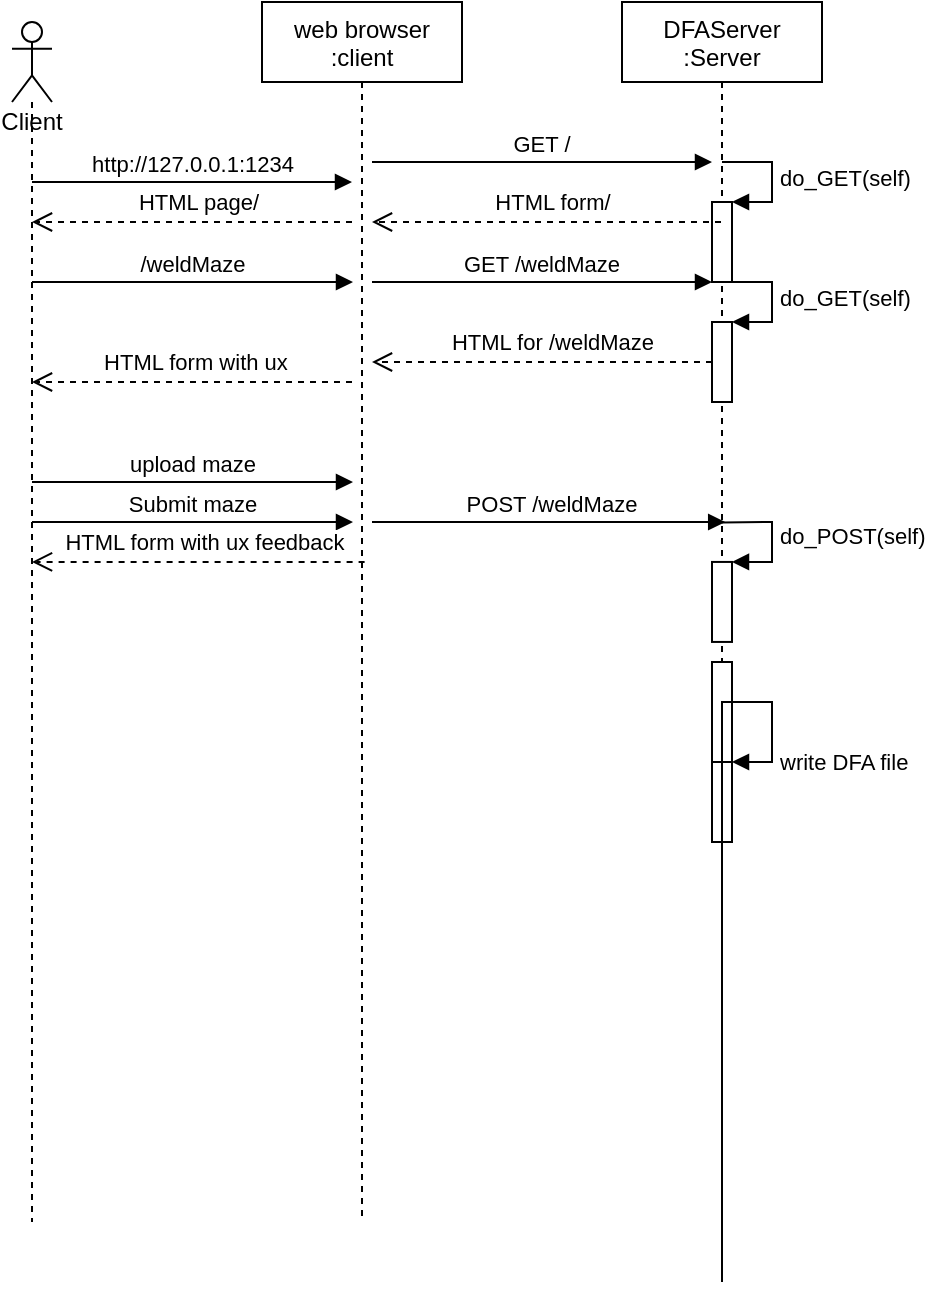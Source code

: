 <mxfile version="14.5.1" type="github">
  <diagram id="zd64AM2d0WWJBgExKvFI" name="Page-1">
    <mxGraphModel dx="1186" dy="706" grid="1" gridSize="10" guides="1" tooltips="1" connect="1" arrows="1" fold="1" page="1" pageScale="1" pageWidth="1169" pageHeight="1654" math="0" shadow="0">
      <root>
        <mxCell id="0" />
        <mxCell id="1" parent="0" />
        <mxCell id="aRFKE7H6pcQlOoRVAtGo-1" value="web browser&#xa;:client" style="shape=umlLifeline;perimeter=lifelinePerimeter;container=1;collapsible=0;recursiveResize=0;rounded=0;shadow=0;strokeWidth=1;" parent="1" vertex="1">
          <mxGeometry x="165" y="150" width="100" height="610" as="geometry" />
        </mxCell>
        <mxCell id="aRFKE7H6pcQlOoRVAtGo-2" value="DFAServer&#xa;:Server" style="shape=umlLifeline;perimeter=lifelinePerimeter;container=1;collapsible=0;recursiveResize=0;rounded=0;shadow=0;strokeWidth=1;" parent="1" vertex="1">
          <mxGeometry x="345" y="150" width="100" height="510" as="geometry" />
        </mxCell>
        <mxCell id="aRFKE7H6pcQlOoRVAtGo-3" value="" style="html=1;points=[];perimeter=orthogonalPerimeter;" parent="aRFKE7H6pcQlOoRVAtGo-2" vertex="1">
          <mxGeometry x="45" y="100" width="10" height="40" as="geometry" />
        </mxCell>
        <mxCell id="aRFKE7H6pcQlOoRVAtGo-4" value="do_GET(self)" style="edgeStyle=orthogonalEdgeStyle;html=1;align=left;spacingLeft=2;endArrow=block;rounded=0;entryX=1;entryY=0;" parent="aRFKE7H6pcQlOoRVAtGo-2" target="aRFKE7H6pcQlOoRVAtGo-3" edge="1">
          <mxGeometry relative="1" as="geometry">
            <mxPoint x="50" y="80" as="sourcePoint" />
            <Array as="points">
              <mxPoint x="75" y="80" />
            </Array>
          </mxGeometry>
        </mxCell>
        <mxCell id="aRFKE7H6pcQlOoRVAtGo-5" value="" style="html=1;points=[];perimeter=orthogonalPerimeter;" parent="aRFKE7H6pcQlOoRVAtGo-2" vertex="1">
          <mxGeometry x="45" y="160" width="10" height="40" as="geometry" />
        </mxCell>
        <mxCell id="aRFKE7H6pcQlOoRVAtGo-6" value="do_GET(self)" style="edgeStyle=orthogonalEdgeStyle;html=1;align=left;spacingLeft=2;endArrow=block;rounded=0;entryX=1;entryY=0;" parent="aRFKE7H6pcQlOoRVAtGo-2" target="aRFKE7H6pcQlOoRVAtGo-5" edge="1">
          <mxGeometry relative="1" as="geometry">
            <mxPoint x="50" y="140" as="sourcePoint" />
            <Array as="points">
              <mxPoint x="75" y="140" />
            </Array>
          </mxGeometry>
        </mxCell>
        <mxCell id="aRFKE7H6pcQlOoRVAtGo-7" value="" style="html=1;points=[];perimeter=orthogonalPerimeter;" parent="aRFKE7H6pcQlOoRVAtGo-2" vertex="1">
          <mxGeometry x="45" y="279.97" width="10" height="40" as="geometry" />
        </mxCell>
        <mxCell id="aRFKE7H6pcQlOoRVAtGo-8" value="do_POST(self)" style="edgeStyle=orthogonalEdgeStyle;html=1;align=left;spacingLeft=2;endArrow=block;rounded=0;entryX=1;entryY=0;exitX=0.513;exitY=0.53;exitDx=0;exitDy=0;exitPerimeter=0;" parent="aRFKE7H6pcQlOoRVAtGo-2" target="aRFKE7H6pcQlOoRVAtGo-7" edge="1">
          <mxGeometry relative="1" as="geometry">
            <mxPoint x="51.3" y="260.27" as="sourcePoint" />
            <Array as="points">
              <mxPoint x="50" y="259.97" />
              <mxPoint x="75" y="259.97" />
              <mxPoint x="75" y="279.97" />
            </Array>
          </mxGeometry>
        </mxCell>
        <mxCell id="aRFKE7H6pcQlOoRVAtGo-9" value="" style="html=1;points=[];perimeter=orthogonalPerimeter;" parent="aRFKE7H6pcQlOoRVAtGo-2" vertex="1">
          <mxGeometry x="45" y="330" width="10" height="80" as="geometry" />
        </mxCell>
        <mxCell id="aRFKE7H6pcQlOoRVAtGo-10" value="" style="html=1;points=[];perimeter=orthogonalPerimeter;" parent="aRFKE7H6pcQlOoRVAtGo-2" vertex="1">
          <mxGeometry x="45" y="380" width="10" height="40" as="geometry" />
        </mxCell>
        <mxCell id="aRFKE7H6pcQlOoRVAtGo-11" value="write DFA file" style="edgeStyle=orthogonalEdgeStyle;html=1;align=left;spacingLeft=2;endArrow=block;rounded=0;entryX=1;entryY=0;" parent="aRFKE7H6pcQlOoRVAtGo-2" target="aRFKE7H6pcQlOoRVAtGo-10" edge="1">
          <mxGeometry x="0.89" relative="1" as="geometry">
            <mxPoint x="50" y="640" as="sourcePoint" />
            <Array as="points">
              <mxPoint x="50" y="350" />
              <mxPoint x="75" y="350" />
              <mxPoint x="75" y="380" />
            </Array>
            <mxPoint as="offset" />
          </mxGeometry>
        </mxCell>
        <mxCell id="aRFKE7H6pcQlOoRVAtGo-12" value="" style="verticalAlign=bottom;endArrow=open;dashed=1;endSize=8;shadow=0;strokeWidth=1;" parent="1" source="aRFKE7H6pcQlOoRVAtGo-2" edge="1">
          <mxGeometry x="-0.059" y="-102" relative="1" as="geometry">
            <mxPoint x="220" y="260" as="targetPoint" />
            <Array as="points">
              <mxPoint x="360" y="260" />
              <mxPoint x="310" y="260" />
            </Array>
            <mxPoint as="offset" />
          </mxGeometry>
        </mxCell>
        <mxCell id="aRFKE7H6pcQlOoRVAtGo-13" value="HTML form/" style="edgeLabel;html=1;align=center;verticalAlign=middle;resizable=0;points=[];" parent="aRFKE7H6pcQlOoRVAtGo-12" vertex="1" connectable="0">
          <mxGeometry x="0.098" y="2" relative="1" as="geometry">
            <mxPoint x="11.21" y="-12" as="offset" />
          </mxGeometry>
        </mxCell>
        <mxCell id="aRFKE7H6pcQlOoRVAtGo-14" value="GET /" style="verticalAlign=bottom;endArrow=block;shadow=0;strokeWidth=1;" parent="1" edge="1">
          <mxGeometry relative="1" as="geometry">
            <mxPoint x="220" y="230" as="sourcePoint" />
            <mxPoint x="390" y="230" as="targetPoint" />
          </mxGeometry>
        </mxCell>
        <mxCell id="aRFKE7H6pcQlOoRVAtGo-15" value="" style="verticalAlign=bottom;endArrow=open;dashed=1;endSize=8;exitX=0;exitY=0.5;shadow=0;strokeWidth=1;exitDx=0;exitDy=0;exitPerimeter=0;" parent="1" source="aRFKE7H6pcQlOoRVAtGo-5" edge="1">
          <mxGeometry relative="1" as="geometry">
            <mxPoint x="220" y="330" as="targetPoint" />
            <mxPoint x="225" y="346" as="sourcePoint" />
            <Array as="points">
              <mxPoint x="270" y="330" />
            </Array>
          </mxGeometry>
        </mxCell>
        <mxCell id="aRFKE7H6pcQlOoRVAtGo-16" value="HTML for /weldMaze" style="edgeLabel;html=1;align=center;verticalAlign=middle;resizable=0;points=[];" parent="aRFKE7H6pcQlOoRVAtGo-15" vertex="1" connectable="0">
          <mxGeometry x="-0.058" y="2" relative="1" as="geometry">
            <mxPoint y="-12" as="offset" />
          </mxGeometry>
        </mxCell>
        <mxCell id="aRFKE7H6pcQlOoRVAtGo-17" value="Client" style="shape=umlLifeline;participant=umlActor;perimeter=lifelinePerimeter;whiteSpace=wrap;html=1;container=1;collapsible=0;recursiveResize=0;verticalAlign=top;spacingTop=36;outlineConnect=0;" parent="1" vertex="1">
          <mxGeometry x="40" y="160" width="20" height="600" as="geometry" />
        </mxCell>
        <mxCell id="aRFKE7H6pcQlOoRVAtGo-18" value="http://127.0.0.1:1234" style="html=1;verticalAlign=bottom;endArrow=block;" parent="1" source="aRFKE7H6pcQlOoRVAtGo-17" edge="1">
          <mxGeometry width="80" relative="1" as="geometry">
            <mxPoint x="160" y="310" as="sourcePoint" />
            <mxPoint x="210" y="240" as="targetPoint" />
            <Array as="points">
              <mxPoint x="140" y="240" />
            </Array>
          </mxGeometry>
        </mxCell>
        <mxCell id="aRFKE7H6pcQlOoRVAtGo-19" value="" style="verticalAlign=bottom;endArrow=open;dashed=1;endSize=8;shadow=0;strokeWidth=1;" parent="1" edge="1">
          <mxGeometry x="-0.059" y="-102" relative="1" as="geometry">
            <mxPoint x="50" y="260" as="targetPoint" />
            <mxPoint x="210" y="260" as="sourcePoint" />
            <Array as="points" />
            <mxPoint as="offset" />
          </mxGeometry>
        </mxCell>
        <mxCell id="aRFKE7H6pcQlOoRVAtGo-20" value="HTML page/" style="edgeLabel;html=1;align=center;verticalAlign=middle;resizable=0;points=[];" parent="aRFKE7H6pcQlOoRVAtGo-19" vertex="1" connectable="0">
          <mxGeometry x="0.098" y="2" relative="1" as="geometry">
            <mxPoint x="11.21" y="-12" as="offset" />
          </mxGeometry>
        </mxCell>
        <mxCell id="aRFKE7H6pcQlOoRVAtGo-21" value="/weldMaze" style="html=1;verticalAlign=bottom;endArrow=block;" parent="1" edge="1">
          <mxGeometry width="80" relative="1" as="geometry">
            <mxPoint x="50" y="290" as="sourcePoint" />
            <mxPoint x="210.5" y="290" as="targetPoint" />
            <Array as="points" />
          </mxGeometry>
        </mxCell>
        <mxCell id="aRFKE7H6pcQlOoRVAtGo-22" value="GET /weldMaze" style="verticalAlign=bottom;endArrow=block;entryX=0;entryY=0;shadow=0;strokeWidth=1;" parent="1" edge="1">
          <mxGeometry relative="1" as="geometry">
            <mxPoint x="220" y="290" as="sourcePoint" />
            <mxPoint x="390" y="290.0" as="targetPoint" />
          </mxGeometry>
        </mxCell>
        <mxCell id="aRFKE7H6pcQlOoRVAtGo-23" value="" style="verticalAlign=bottom;endArrow=open;dashed=1;endSize=8;shadow=0;strokeWidth=1;" parent="1" edge="1">
          <mxGeometry x="-0.059" y="-102" relative="1" as="geometry">
            <mxPoint x="50" y="340" as="targetPoint" />
            <mxPoint x="210" y="340" as="sourcePoint" />
            <Array as="points" />
            <mxPoint as="offset" />
          </mxGeometry>
        </mxCell>
        <mxCell id="aRFKE7H6pcQlOoRVAtGo-24" value="HTML form with ux&amp;nbsp;" style="edgeLabel;html=1;align=center;verticalAlign=middle;resizable=0;points=[];" parent="aRFKE7H6pcQlOoRVAtGo-23" vertex="1" connectable="0">
          <mxGeometry x="0.098" y="2" relative="1" as="geometry">
            <mxPoint x="11.21" y="-12" as="offset" />
          </mxGeometry>
        </mxCell>
        <mxCell id="aRFKE7H6pcQlOoRVAtGo-25" value="Submit maze" style="html=1;verticalAlign=bottom;endArrow=block;" parent="1" edge="1">
          <mxGeometry x="-0.003" width="80" relative="1" as="geometry">
            <mxPoint x="50" y="410" as="sourcePoint" />
            <mxPoint x="210.5" y="410" as="targetPoint" />
            <Array as="points">
              <mxPoint x="140.5" y="410" />
            </Array>
            <mxPoint as="offset" />
          </mxGeometry>
        </mxCell>
        <mxCell id="aRFKE7H6pcQlOoRVAtGo-26" value="POST /weldMaze" style="verticalAlign=bottom;endArrow=block;entryX=0;entryY=0;shadow=0;strokeWidth=1;" parent="1" edge="1">
          <mxGeometry x="0.019" relative="1" as="geometry">
            <mxPoint x="220" y="410" as="sourcePoint" />
            <mxPoint x="396.6" y="410" as="targetPoint" />
            <mxPoint as="offset" />
          </mxGeometry>
        </mxCell>
        <mxCell id="d1F3jBDQyR2IIlbDN-1e-1" value="upload maze" style="html=1;verticalAlign=bottom;endArrow=block;" edge="1" parent="1">
          <mxGeometry x="-0.003" width="80" relative="1" as="geometry">
            <mxPoint x="50" y="390" as="sourcePoint" />
            <mxPoint x="210.5" y="390" as="targetPoint" />
            <Array as="points">
              <mxPoint x="140.5" y="390" />
            </Array>
            <mxPoint as="offset" />
          </mxGeometry>
        </mxCell>
        <mxCell id="d1F3jBDQyR2IIlbDN-1e-10" value="" style="verticalAlign=bottom;endArrow=open;dashed=1;endSize=8;shadow=0;strokeWidth=1;exitX=0.513;exitY=0.459;exitDx=0;exitDy=0;exitPerimeter=0;" edge="1" parent="1" source="aRFKE7H6pcQlOoRVAtGo-1">
          <mxGeometry x="-0.059" y="-102" relative="1" as="geometry">
            <mxPoint x="50" y="429.97" as="targetPoint" />
            <mxPoint x="210" y="429.97" as="sourcePoint" />
            <Array as="points" />
            <mxPoint as="offset" />
          </mxGeometry>
        </mxCell>
        <mxCell id="d1F3jBDQyR2IIlbDN-1e-11" value="HTML form with ux feedback" style="edgeLabel;html=1;align=center;verticalAlign=middle;resizable=0;points=[];" vertex="1" connectable="0" parent="d1F3jBDQyR2IIlbDN-1e-10">
          <mxGeometry x="0.098" y="2" relative="1" as="geometry">
            <mxPoint x="11.21" y="-12" as="offset" />
          </mxGeometry>
        </mxCell>
      </root>
    </mxGraphModel>
  </diagram>
</mxfile>
